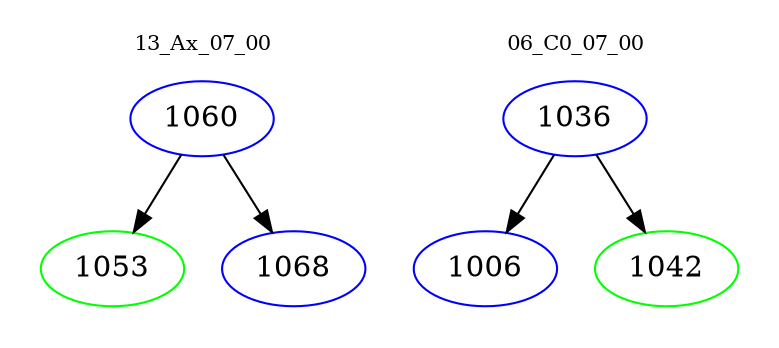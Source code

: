 digraph{
subgraph cluster_0 {
color = white
label = "13_Ax_07_00";
fontsize=10;
T0_1060 [label="1060", color="blue"]
T0_1060 -> T0_1053 [color="black"]
T0_1053 [label="1053", color="green"]
T0_1060 -> T0_1068 [color="black"]
T0_1068 [label="1068", color="blue"]
}
subgraph cluster_1 {
color = white
label = "06_C0_07_00";
fontsize=10;
T1_1036 [label="1036", color="blue"]
T1_1036 -> T1_1006 [color="black"]
T1_1006 [label="1006", color="blue"]
T1_1036 -> T1_1042 [color="black"]
T1_1042 [label="1042", color="green"]
}
}
